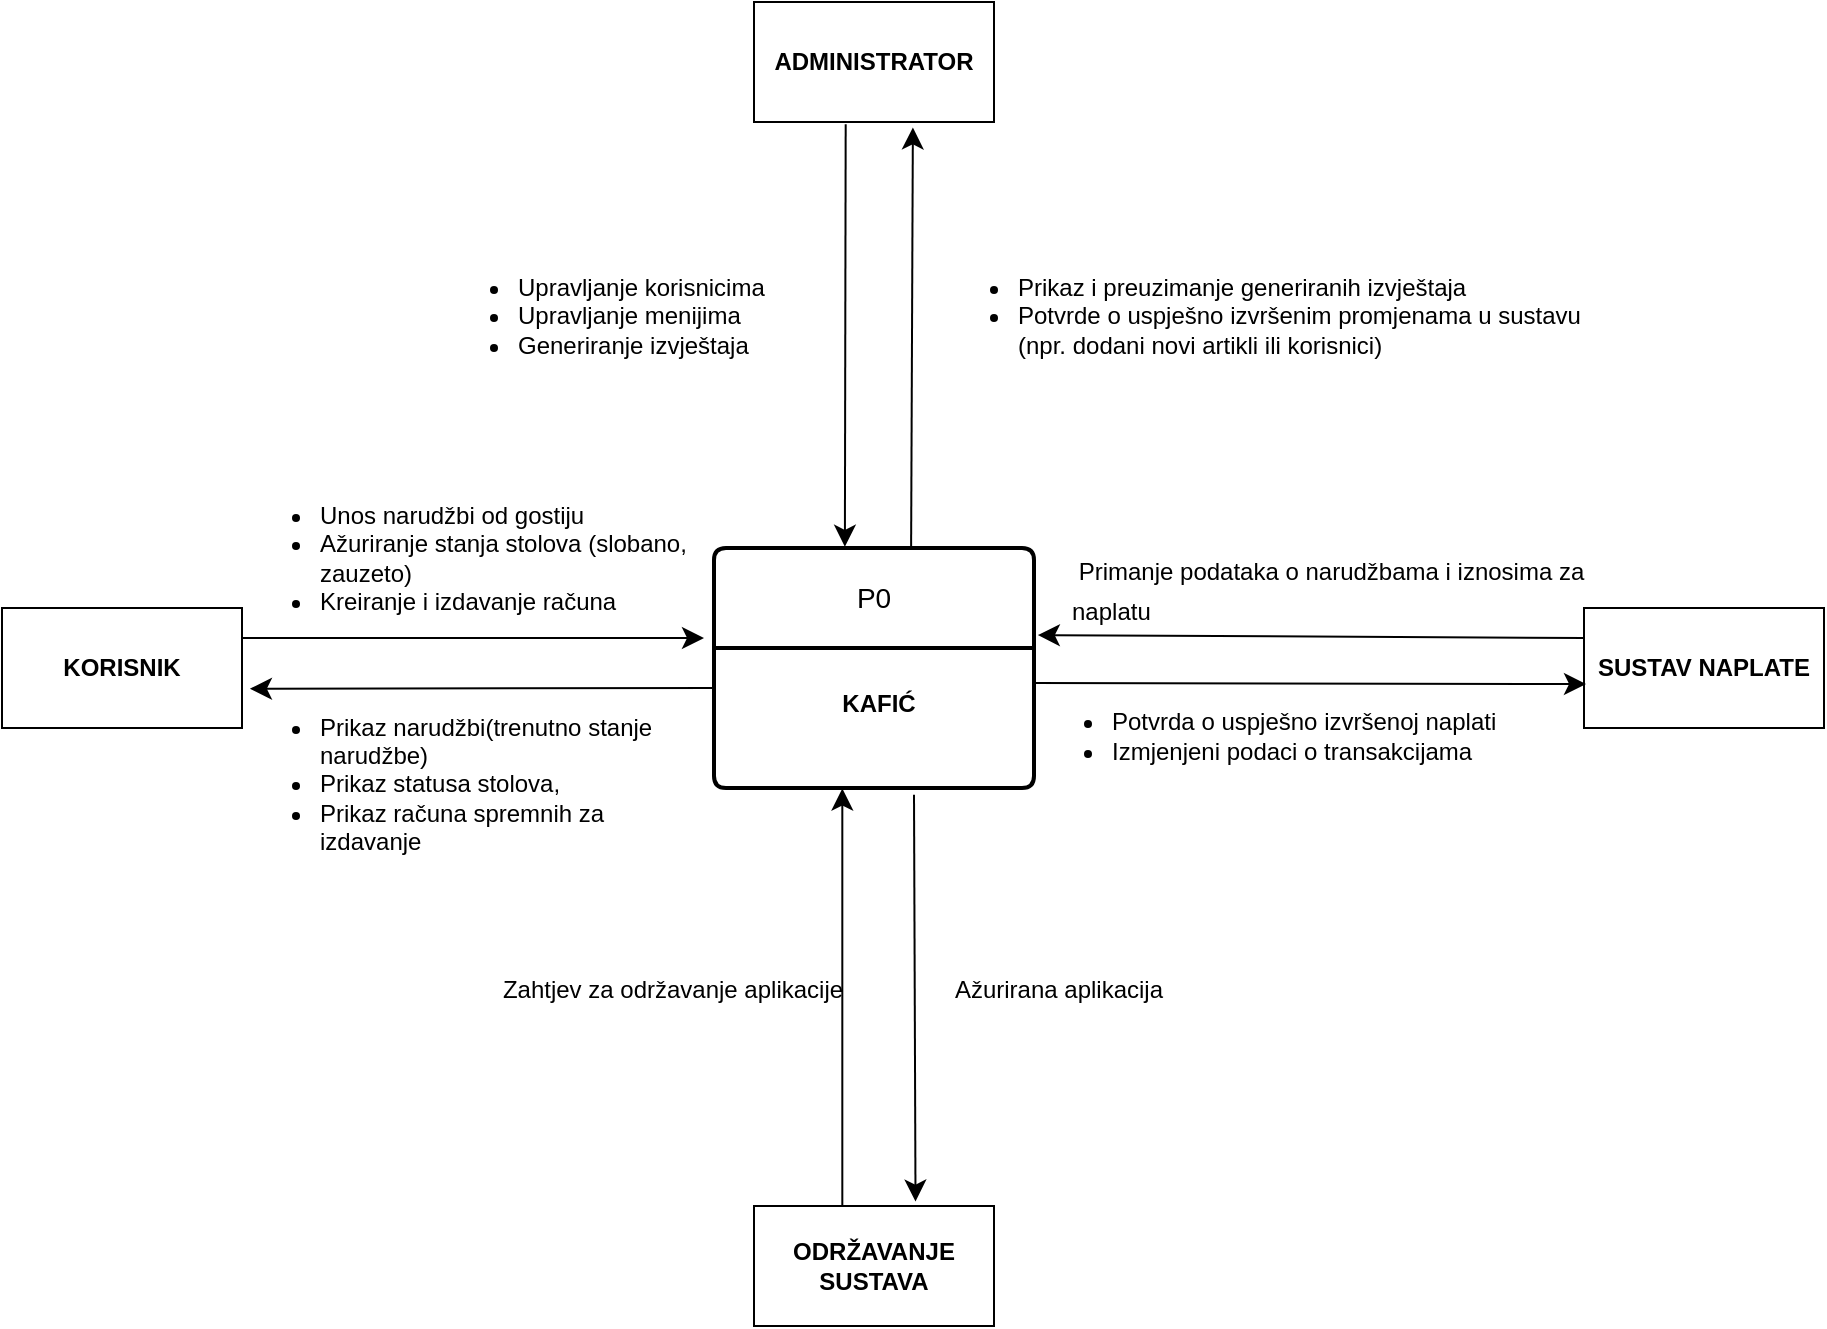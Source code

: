 <mxfile version="24.7.7" pages="2">
  <diagram name="Copy of Page-2" id="Q5-stTP3Ya_nGFJ0BPs8">
    <mxGraphModel dx="1713" dy="1515" grid="0" gridSize="10" guides="1" tooltips="1" connect="1" arrows="1" fold="1" page="0" pageScale="1" pageWidth="827" pageHeight="1169" math="0" shadow="0">
      <root>
        <mxCell id="ILRJBUVe7SrAcvfU9ZJN-0" />
        <mxCell id="ILRJBUVe7SrAcvfU9ZJN-1" parent="ILRJBUVe7SrAcvfU9ZJN-0" />
        <mxCell id="ILRJBUVe7SrAcvfU9ZJN-2" value="&lt;b&gt;KORISNIK&lt;/b&gt;" style="rounded=0;whiteSpace=wrap;html=1;" vertex="1" parent="ILRJBUVe7SrAcvfU9ZJN-1">
          <mxGeometry x="-288" y="-285" width="120" height="60" as="geometry" />
        </mxCell>
        <mxCell id="ILRJBUVe7SrAcvfU9ZJN-3" value="P0" style="swimlane;childLayout=stackLayout;horizontal=1;startSize=50;horizontalStack=0;rounded=1;fontSize=14;fontStyle=0;strokeWidth=2;resizeParent=0;resizeLast=1;shadow=0;dashed=0;align=center;arcSize=4;whiteSpace=wrap;html=1;" vertex="1" parent="ILRJBUVe7SrAcvfU9ZJN-1">
          <mxGeometry x="68" y="-315" width="160" height="120" as="geometry" />
        </mxCell>
        <mxCell id="ILRJBUVe7SrAcvfU9ZJN-4" value="&lt;br&gt;&lt;div&gt;&lt;b&gt;KAFIĆ&lt;/b&gt;&lt;/div&gt;" style="align=center;strokeColor=none;fillColor=none;spacingLeft=4;fontSize=12;verticalAlign=top;resizable=0;rotatable=0;part=1;html=1;" vertex="1" parent="ILRJBUVe7SrAcvfU9ZJN-3">
          <mxGeometry y="50" width="160" height="70" as="geometry" />
        </mxCell>
        <mxCell id="ILRJBUVe7SrAcvfU9ZJN-5" value="&lt;b&gt;ADMINISTRATOR&lt;/b&gt;" style="rounded=0;whiteSpace=wrap;html=1;" vertex="1" parent="ILRJBUVe7SrAcvfU9ZJN-1">
          <mxGeometry x="88" y="-588" width="120" height="60" as="geometry" />
        </mxCell>
        <mxCell id="ILRJBUVe7SrAcvfU9ZJN-6" value="&lt;b&gt;SUSTAV NAPLATE&lt;/b&gt;" style="rounded=0;whiteSpace=wrap;html=1;" vertex="1" parent="ILRJBUVe7SrAcvfU9ZJN-1">
          <mxGeometry x="503" y="-285" width="120" height="60" as="geometry" />
        </mxCell>
        <mxCell id="ILRJBUVe7SrAcvfU9ZJN-7" value="&lt;b&gt;ODRŽAVANJE SUSTAVA&lt;/b&gt;" style="rounded=0;whiteSpace=wrap;html=1;" vertex="1" parent="ILRJBUVe7SrAcvfU9ZJN-1">
          <mxGeometry x="88" y="14" width="120" height="60" as="geometry" />
        </mxCell>
        <mxCell id="ILRJBUVe7SrAcvfU9ZJN-8" value="" style="endArrow=classic;html=1;rounded=0;fontSize=12;startSize=8;endSize=8;curved=1;exitX=1;exitY=0.25;exitDx=0;exitDy=0;" edge="1" parent="ILRJBUVe7SrAcvfU9ZJN-1" source="ILRJBUVe7SrAcvfU9ZJN-2">
          <mxGeometry width="50" height="50" relative="1" as="geometry">
            <mxPoint x="99" y="-240" as="sourcePoint" />
            <mxPoint x="63" y="-270" as="targetPoint" />
          </mxGeometry>
        </mxCell>
        <mxCell id="ILRJBUVe7SrAcvfU9ZJN-9" value="&lt;h5 style=&quot;&quot;&gt;&lt;div style=&quot;font-size: 12px;&quot;&gt;&lt;div&gt;&lt;span style=&quot;font-weight: 400;&quot;&gt;&lt;br&gt;&lt;/span&gt;&lt;/div&gt;&lt;ul&gt;&lt;li&gt;&lt;span style=&quot;font-weight: 400;&quot;&gt;Unos narudžbi od gostiju&lt;/span&gt;&lt;/li&gt;&lt;li style=&quot;&quot;&gt;&lt;span style=&quot;font-weight: 400;&quot;&gt;Ažuriranje stanja stolova (slobano, zauzeto)&lt;/span&gt;&lt;/li&gt;&lt;li style=&quot;&quot;&gt;&lt;span style=&quot;font-weight: 400;&quot;&gt;Kreiranje i izdavanje računa&lt;/span&gt;&lt;/li&gt;&lt;/ul&gt;&lt;/div&gt;&lt;/h5&gt;" style="text;strokeColor=none;fillColor=none;html=1;align=left;verticalAlign=middle;whiteSpace=wrap;rounded=0;fontSize=16;" vertex="1" parent="ILRJBUVe7SrAcvfU9ZJN-1">
          <mxGeometry x="-171" y="-344" width="259" height="42" as="geometry" />
        </mxCell>
        <mxCell id="ILRJBUVe7SrAcvfU9ZJN-10" value="" style="endArrow=classic;html=1;rounded=0;fontSize=12;startSize=8;endSize=8;curved=1;entryX=1.033;entryY=0.673;entryDx=0;entryDy=0;entryPerimeter=0;" edge="1" parent="ILRJBUVe7SrAcvfU9ZJN-1" target="ILRJBUVe7SrAcvfU9ZJN-2">
          <mxGeometry width="50" height="50" relative="1" as="geometry">
            <mxPoint x="68" y="-245" as="sourcePoint" />
            <mxPoint x="-12" y="-252" as="targetPoint" />
          </mxGeometry>
        </mxCell>
        <mxCell id="ILRJBUVe7SrAcvfU9ZJN-11" value="&lt;ul style=&quot;font-size: 12px;&quot;&gt;&lt;li&gt;Prikaz narudžbi(trenutno stanje narudžbe)&lt;/li&gt;&lt;li&gt;Prikaz statusa stolova,&lt;/li&gt;&lt;li&gt;Prikaz računa spremnih za izdavanje&lt;/li&gt;&lt;/ul&gt;" style="text;strokeColor=none;fillColor=none;html=1;align=left;verticalAlign=middle;whiteSpace=wrap;rounded=0;fontSize=10;" vertex="1" parent="ILRJBUVe7SrAcvfU9ZJN-1">
          <mxGeometry x="-171" y="-236" width="213" height="78" as="geometry" />
        </mxCell>
        <mxCell id="ILRJBUVe7SrAcvfU9ZJN-12" value="" style="endArrow=classic;html=1;rounded=0;fontSize=12;startSize=8;endSize=8;curved=1;entryX=0.409;entryY=-0.005;entryDx=0;entryDy=0;entryPerimeter=0;exitX=0.382;exitY=1.019;exitDx=0;exitDy=0;exitPerimeter=0;" edge="1" parent="ILRJBUVe7SrAcvfU9ZJN-1" source="ILRJBUVe7SrAcvfU9ZJN-5" target="ILRJBUVe7SrAcvfU9ZJN-3">
          <mxGeometry width="50" height="50" relative="1" as="geometry">
            <mxPoint x="130" y="-527" as="sourcePoint" />
            <mxPoint x="118" y="-316" as="targetPoint" />
          </mxGeometry>
        </mxCell>
        <mxCell id="ILRJBUVe7SrAcvfU9ZJN-13" value="" style="endArrow=classic;html=1;rounded=0;fontSize=12;startSize=8;endSize=8;curved=1;entryX=0.662;entryY=1.045;entryDx=0;entryDy=0;entryPerimeter=0;exitX=0.616;exitY=-0.007;exitDx=0;exitDy=0;exitPerimeter=0;" edge="1" parent="ILRJBUVe7SrAcvfU9ZJN-1" source="ILRJBUVe7SrAcvfU9ZJN-3" target="ILRJBUVe7SrAcvfU9ZJN-5">
          <mxGeometry width="50" height="50" relative="1" as="geometry">
            <mxPoint x="103" y="-407" as="sourcePoint" />
            <mxPoint x="153" y="-457" as="targetPoint" />
          </mxGeometry>
        </mxCell>
        <mxCell id="ILRJBUVe7SrAcvfU9ZJN-14" value="&lt;ul style=&quot;font-size: 12px;&quot;&gt;&lt;li&gt;&lt;span style=&quot;&quot;&gt;Upravljanje korisnicima&lt;/span&gt;&lt;/li&gt;&lt;li&gt;&lt;span style=&quot;&quot;&gt;Upravljanje menijima&lt;/span&gt;&lt;/li&gt;&lt;li&gt;&lt;span style=&quot;&quot;&gt;Generiranje izvještaja&lt;/span&gt;&lt;/li&gt;&lt;/ul&gt;" style="text;strokeColor=none;fillColor=none;html=1;align=left;verticalAlign=middle;whiteSpace=wrap;rounded=0;fontSize=16;" vertex="1" parent="ILRJBUVe7SrAcvfU9ZJN-1">
          <mxGeometry x="-72" y="-446" width="202" height="30" as="geometry" />
        </mxCell>
        <mxCell id="ILRJBUVe7SrAcvfU9ZJN-15" value="&lt;ul style=&quot;font-size: 12px;&quot;&gt;&lt;li&gt;&lt;font style=&quot;font-size: 12px;&quot;&gt;Prikaz i preuzimanje generiranih izvještaja&lt;/font&gt;&lt;/li&gt;&lt;li&gt;Potvrde o uspješno izvršenim promjenama u sustavu (npr. dodani novi artikli ili korisnici)&lt;/li&gt;&lt;/ul&gt;" style="text;strokeColor=none;fillColor=none;html=1;align=left;verticalAlign=middle;whiteSpace=wrap;rounded=0;fontSize=16;" vertex="1" parent="ILRJBUVe7SrAcvfU9ZJN-1">
          <mxGeometry x="178" y="-446" width="345" height="30" as="geometry" />
        </mxCell>
        <mxCell id="ILRJBUVe7SrAcvfU9ZJN-16" value="" style="endArrow=classic;html=1;rounded=0;fontSize=12;startSize=8;endSize=8;curved=1;exitX=0;exitY=0.25;exitDx=0;exitDy=0;entryX=1.012;entryY=0.363;entryDx=0;entryDy=0;entryPerimeter=0;" edge="1" parent="ILRJBUVe7SrAcvfU9ZJN-1" source="ILRJBUVe7SrAcvfU9ZJN-6" target="ILRJBUVe7SrAcvfU9ZJN-3">
          <mxGeometry width="50" height="50" relative="1" as="geometry">
            <mxPoint x="97" y="-310" as="sourcePoint" />
            <mxPoint x="147" y="-360" as="targetPoint" />
          </mxGeometry>
        </mxCell>
        <mxCell id="ILRJBUVe7SrAcvfU9ZJN-17" value="" style="endArrow=classic;html=1;rounded=0;fontSize=12;startSize=8;endSize=8;curved=1;exitX=1;exitY=0.25;exitDx=0;exitDy=0;" edge="1" parent="ILRJBUVe7SrAcvfU9ZJN-1" source="ILRJBUVe7SrAcvfU9ZJN-4">
          <mxGeometry width="50" height="50" relative="1" as="geometry">
            <mxPoint x="97" y="-310" as="sourcePoint" />
            <mxPoint x="504" y="-247" as="targetPoint" />
          </mxGeometry>
        </mxCell>
        <mxCell id="ILRJBUVe7SrAcvfU9ZJN-18" value="&lt;div&gt;&lt;font style=&quot;font-size: 12px;&quot;&gt;&amp;nbsp;Primanje podataka o narudžbama i iznosima za naplatu&lt;/font&gt;&lt;/div&gt;" style="text;strokeColor=none;fillColor=none;html=1;align=left;verticalAlign=middle;whiteSpace=wrap;rounded=0;fontSize=16;" vertex="1" parent="ILRJBUVe7SrAcvfU9ZJN-1">
          <mxGeometry x="245" y="-310" width="290" height="30" as="geometry" />
        </mxCell>
        <mxCell id="ILRJBUVe7SrAcvfU9ZJN-19" value="&lt;ul style=&quot;font-size: 12px;&quot;&gt;&lt;li&gt;&lt;span style=&quot;&quot;&gt;Potvrda o uspješno izvršenoj naplati&lt;/span&gt;&lt;/li&gt;&lt;li&gt;Izmjenjeni podaci o transakcijama&lt;/li&gt;&lt;/ul&gt;" style="text;strokeColor=none;fillColor=none;html=1;align=left;verticalAlign=middle;whiteSpace=wrap;rounded=0;fontSize=16;" vertex="1" parent="ILRJBUVe7SrAcvfU9ZJN-1">
          <mxGeometry x="225" y="-236" width="251" height="30" as="geometry" />
        </mxCell>
        <mxCell id="ILRJBUVe7SrAcvfU9ZJN-20" value="" style="endArrow=classic;html=1;rounded=0;fontSize=12;startSize=8;endSize=8;curved=1;exitX=0.368;exitY=0.001;exitDx=0;exitDy=0;entryX=0.401;entryY=1.004;entryDx=0;entryDy=0;entryPerimeter=0;exitPerimeter=0;" edge="1" parent="ILRJBUVe7SrAcvfU9ZJN-1" source="ILRJBUVe7SrAcvfU9ZJN-7" target="ILRJBUVe7SrAcvfU9ZJN-4">
          <mxGeometry width="50" height="50" relative="1" as="geometry">
            <mxPoint x="181" y="-95" as="sourcePoint" />
            <mxPoint x="231" y="-145" as="targetPoint" />
          </mxGeometry>
        </mxCell>
        <mxCell id="ILRJBUVe7SrAcvfU9ZJN-21" value="" style="endArrow=classic;html=1;rounded=0;fontSize=12;startSize=8;endSize=8;curved=1;exitX=0.625;exitY=1.048;exitDx=0;exitDy=0;exitPerimeter=0;entryX=0.673;entryY=-0.037;entryDx=0;entryDy=0;entryPerimeter=0;" edge="1" parent="ILRJBUVe7SrAcvfU9ZJN-1" source="ILRJBUVe7SrAcvfU9ZJN-4" target="ILRJBUVe7SrAcvfU9ZJN-7">
          <mxGeometry width="50" height="50" relative="1" as="geometry">
            <mxPoint x="181" y="-95" as="sourcePoint" />
            <mxPoint x="231" y="-145" as="targetPoint" />
          </mxGeometry>
        </mxCell>
        <mxCell id="ILRJBUVe7SrAcvfU9ZJN-22" value="&lt;font style=&quot;font-size: 12px;&quot;&gt;Zahtjev za održavanje aplikacije&lt;/font&gt;" style="text;strokeColor=none;fillColor=none;html=1;align=center;verticalAlign=middle;whiteSpace=wrap;rounded=0;fontSize=16;" vertex="1" parent="ILRJBUVe7SrAcvfU9ZJN-1">
          <mxGeometry x="-69" y="-111" width="233" height="30" as="geometry" />
        </mxCell>
        <mxCell id="ILRJBUVe7SrAcvfU9ZJN-23" value="&lt;font style=&quot;font-size: 12px;&quot;&gt;Ažurirana aplikacija&lt;/font&gt;" style="text;strokeColor=none;fillColor=none;html=1;align=center;verticalAlign=middle;whiteSpace=wrap;rounded=0;fontSize=16;" vertex="1" parent="ILRJBUVe7SrAcvfU9ZJN-1">
          <mxGeometry x="175" y="-111" width="131" height="30" as="geometry" />
        </mxCell>
      </root>
    </mxGraphModel>
  </diagram>
  <diagram id="lL44iEs1VEzuBuNxazOq" name="Page-2">
    <mxGraphModel dx="1713" dy="1515" grid="0" gridSize="10" guides="1" tooltips="1" connect="1" arrows="1" fold="1" page="0" pageScale="1" pageWidth="827" pageHeight="1169" math="0" shadow="0">
      <root>
        <mxCell id="0" />
        <mxCell id="1" parent="0" />
        <mxCell id="xNYbb-Bdjhpt3iasEB9A-1" value="&lt;b&gt;KORISNIK&lt;/b&gt;" style="rounded=0;whiteSpace=wrap;html=1;" vertex="1" parent="1">
          <mxGeometry x="-288" y="-285" width="120" height="60" as="geometry" />
        </mxCell>
        <mxCell id="xNYbb-Bdjhpt3iasEB9A-5" value="P0" style="swimlane;childLayout=stackLayout;horizontal=1;startSize=50;horizontalStack=0;rounded=1;fontSize=14;fontStyle=0;strokeWidth=2;resizeParent=0;resizeLast=1;shadow=0;dashed=0;align=center;arcSize=4;whiteSpace=wrap;html=1;" vertex="1" parent="1">
          <mxGeometry x="68" y="-315" width="160" height="120" as="geometry" />
        </mxCell>
        <mxCell id="xNYbb-Bdjhpt3iasEB9A-6" value="&lt;br&gt;&lt;div&gt;&lt;b&gt;KAFIĆ&lt;/b&gt;&lt;/div&gt;" style="align=center;strokeColor=none;fillColor=none;spacingLeft=4;fontSize=12;verticalAlign=top;resizable=0;rotatable=0;part=1;html=1;" vertex="1" parent="xNYbb-Bdjhpt3iasEB9A-5">
          <mxGeometry y="50" width="160" height="70" as="geometry" />
        </mxCell>
        <mxCell id="xNYbb-Bdjhpt3iasEB9A-10" value="&lt;b&gt;ADMINISTRATOR&lt;/b&gt;" style="rounded=0;whiteSpace=wrap;html=1;" vertex="1" parent="1">
          <mxGeometry x="88" y="-588" width="120" height="60" as="geometry" />
        </mxCell>
        <mxCell id="xNYbb-Bdjhpt3iasEB9A-14" value="&lt;b&gt;SUSTAV NAPLATE&lt;/b&gt;" style="rounded=0;whiteSpace=wrap;html=1;" vertex="1" parent="1">
          <mxGeometry x="503" y="-285" width="120" height="60" as="geometry" />
        </mxCell>
        <mxCell id="xNYbb-Bdjhpt3iasEB9A-15" value="&lt;b&gt;ODRŽAVANJE SUSTAVA&lt;/b&gt;" style="rounded=0;whiteSpace=wrap;html=1;" vertex="1" parent="1">
          <mxGeometry x="88" y="14" width="120" height="60" as="geometry" />
        </mxCell>
        <mxCell id="xNYbb-Bdjhpt3iasEB9A-16" value="" style="endArrow=classic;html=1;rounded=0;fontSize=12;startSize=8;endSize=8;curved=1;exitX=1;exitY=0.25;exitDx=0;exitDy=0;" edge="1" parent="1" source="xNYbb-Bdjhpt3iasEB9A-1">
          <mxGeometry width="50" height="50" relative="1" as="geometry">
            <mxPoint x="99" y="-240" as="sourcePoint" />
            <mxPoint x="63" y="-270" as="targetPoint" />
          </mxGeometry>
        </mxCell>
        <mxCell id="xNYbb-Bdjhpt3iasEB9A-17" value="&lt;h5 style=&quot;&quot;&gt;&lt;div style=&quot;font-size: 12px;&quot;&gt;&lt;div&gt;&lt;span style=&quot;font-weight: 400;&quot;&gt;&lt;br&gt;&lt;/span&gt;&lt;/div&gt;&lt;ul&gt;&lt;li&gt;&lt;span style=&quot;font-weight: 400;&quot;&gt;Unos narudžbi od gostiju&lt;/span&gt;&lt;/li&gt;&lt;li style=&quot;&quot;&gt;&lt;span style=&quot;font-weight: 400;&quot;&gt;Ažuriranje stanja stolova (slobano, zauzeto)&lt;/span&gt;&lt;/li&gt;&lt;li style=&quot;&quot;&gt;&lt;span style=&quot;font-weight: 400;&quot;&gt;Kreiranje i izdavanje računa&lt;/span&gt;&lt;/li&gt;&lt;/ul&gt;&lt;/div&gt;&lt;/h5&gt;" style="text;strokeColor=none;fillColor=none;html=1;align=left;verticalAlign=middle;whiteSpace=wrap;rounded=0;fontSize=16;" vertex="1" parent="1">
          <mxGeometry x="-171" y="-344" width="259" height="42" as="geometry" />
        </mxCell>
        <mxCell id="xNYbb-Bdjhpt3iasEB9A-18" value="" style="endArrow=classic;html=1;rounded=0;fontSize=12;startSize=8;endSize=8;curved=1;entryX=1.033;entryY=0.673;entryDx=0;entryDy=0;entryPerimeter=0;" edge="1" parent="1" target="xNYbb-Bdjhpt3iasEB9A-1">
          <mxGeometry width="50" height="50" relative="1" as="geometry">
            <mxPoint x="68" y="-245" as="sourcePoint" />
            <mxPoint x="-12" y="-252" as="targetPoint" />
          </mxGeometry>
        </mxCell>
        <mxCell id="xNYbb-Bdjhpt3iasEB9A-19" value="&lt;ul style=&quot;font-size: 12px;&quot;&gt;&lt;li&gt;Prikaz narudžbi(trenutno stanje narudžbe)&lt;/li&gt;&lt;li&gt;Prikaz statusa stolova,&lt;/li&gt;&lt;li&gt;Prikaz računa spremnih za izdavanje&lt;/li&gt;&lt;/ul&gt;" style="text;strokeColor=none;fillColor=none;html=1;align=left;verticalAlign=middle;whiteSpace=wrap;rounded=0;fontSize=10;" vertex="1" parent="1">
          <mxGeometry x="-171" y="-236" width="213" height="78" as="geometry" />
        </mxCell>
        <mxCell id="xNYbb-Bdjhpt3iasEB9A-20" value="" style="endArrow=classic;html=1;rounded=0;fontSize=12;startSize=8;endSize=8;curved=1;entryX=0.409;entryY=-0.005;entryDx=0;entryDy=0;entryPerimeter=0;exitX=0.382;exitY=1.019;exitDx=0;exitDy=0;exitPerimeter=0;" edge="1" parent="1" source="xNYbb-Bdjhpt3iasEB9A-10" target="xNYbb-Bdjhpt3iasEB9A-5">
          <mxGeometry width="50" height="50" relative="1" as="geometry">
            <mxPoint x="130" y="-527" as="sourcePoint" />
            <mxPoint x="118" y="-316" as="targetPoint" />
          </mxGeometry>
        </mxCell>
        <mxCell id="xNYbb-Bdjhpt3iasEB9A-22" value="" style="endArrow=classic;html=1;rounded=0;fontSize=12;startSize=8;endSize=8;curved=1;entryX=0.662;entryY=1.045;entryDx=0;entryDy=0;entryPerimeter=0;exitX=0.616;exitY=-0.007;exitDx=0;exitDy=0;exitPerimeter=0;" edge="1" parent="1" source="xNYbb-Bdjhpt3iasEB9A-5" target="xNYbb-Bdjhpt3iasEB9A-10">
          <mxGeometry width="50" height="50" relative="1" as="geometry">
            <mxPoint x="103" y="-407" as="sourcePoint" />
            <mxPoint x="153" y="-457" as="targetPoint" />
          </mxGeometry>
        </mxCell>
        <mxCell id="xNYbb-Bdjhpt3iasEB9A-24" value="&lt;ul style=&quot;font-size: 12px;&quot;&gt;&lt;li&gt;&lt;span style=&quot;&quot;&gt;Upravljanje korisnicima&lt;/span&gt;&lt;/li&gt;&lt;li&gt;&lt;span style=&quot;&quot;&gt;Upravljanje menijima&lt;/span&gt;&lt;/li&gt;&lt;li&gt;&lt;span style=&quot;&quot;&gt;Generiranje izvještaja&lt;/span&gt;&lt;/li&gt;&lt;/ul&gt;" style="text;strokeColor=none;fillColor=none;html=1;align=left;verticalAlign=middle;whiteSpace=wrap;rounded=0;fontSize=16;" vertex="1" parent="1">
          <mxGeometry x="-72" y="-446" width="202" height="30" as="geometry" />
        </mxCell>
        <mxCell id="xNYbb-Bdjhpt3iasEB9A-25" value="&lt;ul style=&quot;font-size: 12px;&quot;&gt;&lt;li&gt;&lt;font style=&quot;font-size: 12px;&quot;&gt;Prikaz i preuzimanje generiranih izvještaja&lt;/font&gt;&lt;/li&gt;&lt;li&gt;Potvrde o uspješno izvršenim promjenama u sustavu (npr. dodani novi artikli ili korisnici)&lt;/li&gt;&lt;/ul&gt;" style="text;strokeColor=none;fillColor=none;html=1;align=left;verticalAlign=middle;whiteSpace=wrap;rounded=0;fontSize=16;" vertex="1" parent="1">
          <mxGeometry x="178" y="-446" width="345" height="30" as="geometry" />
        </mxCell>
        <mxCell id="xNYbb-Bdjhpt3iasEB9A-26" value="" style="endArrow=classic;html=1;rounded=0;fontSize=12;startSize=8;endSize=8;curved=1;exitX=0;exitY=0.25;exitDx=0;exitDy=0;entryX=1.012;entryY=0.363;entryDx=0;entryDy=0;entryPerimeter=0;" edge="1" parent="1" source="xNYbb-Bdjhpt3iasEB9A-14" target="xNYbb-Bdjhpt3iasEB9A-5">
          <mxGeometry width="50" height="50" relative="1" as="geometry">
            <mxPoint x="97" y="-310" as="sourcePoint" />
            <mxPoint x="147" y="-360" as="targetPoint" />
          </mxGeometry>
        </mxCell>
        <mxCell id="xNYbb-Bdjhpt3iasEB9A-27" value="" style="endArrow=classic;html=1;rounded=0;fontSize=12;startSize=8;endSize=8;curved=1;exitX=1;exitY=0.25;exitDx=0;exitDy=0;" edge="1" parent="1" source="xNYbb-Bdjhpt3iasEB9A-6">
          <mxGeometry width="50" height="50" relative="1" as="geometry">
            <mxPoint x="97" y="-310" as="sourcePoint" />
            <mxPoint x="504" y="-247" as="targetPoint" />
          </mxGeometry>
        </mxCell>
        <mxCell id="xNYbb-Bdjhpt3iasEB9A-28" value="&lt;div&gt;&lt;font style=&quot;font-size: 12px;&quot;&gt;&amp;nbsp;Primanje podataka o narudžbama i iznosima za naplatu&lt;/font&gt;&lt;/div&gt;" style="text;strokeColor=none;fillColor=none;html=1;align=left;verticalAlign=middle;whiteSpace=wrap;rounded=0;fontSize=16;" vertex="1" parent="1">
          <mxGeometry x="245" y="-310" width="290" height="30" as="geometry" />
        </mxCell>
        <mxCell id="xNYbb-Bdjhpt3iasEB9A-29" value="&lt;ul style=&quot;font-size: 12px;&quot;&gt;&lt;li&gt;&lt;span style=&quot;&quot;&gt;Potvrda o uspješno izvršenoj naplati&lt;/span&gt;&lt;/li&gt;&lt;li&gt;Izmjenjeni podaci o transakcijama&lt;/li&gt;&lt;/ul&gt;" style="text;strokeColor=none;fillColor=none;html=1;align=left;verticalAlign=middle;whiteSpace=wrap;rounded=0;fontSize=16;" vertex="1" parent="1">
          <mxGeometry x="225" y="-236" width="251" height="30" as="geometry" />
        </mxCell>
        <mxCell id="xNYbb-Bdjhpt3iasEB9A-30" value="" style="endArrow=classic;html=1;rounded=0;fontSize=12;startSize=8;endSize=8;curved=1;exitX=0.368;exitY=0.001;exitDx=0;exitDy=0;entryX=0.401;entryY=1.004;entryDx=0;entryDy=0;entryPerimeter=0;exitPerimeter=0;" edge="1" parent="1" source="xNYbb-Bdjhpt3iasEB9A-15" target="xNYbb-Bdjhpt3iasEB9A-6">
          <mxGeometry width="50" height="50" relative="1" as="geometry">
            <mxPoint x="181" y="-95" as="sourcePoint" />
            <mxPoint x="231" y="-145" as="targetPoint" />
          </mxGeometry>
        </mxCell>
        <mxCell id="xNYbb-Bdjhpt3iasEB9A-31" value="" style="endArrow=classic;html=1;rounded=0;fontSize=12;startSize=8;endSize=8;curved=1;exitX=0.625;exitY=1.048;exitDx=0;exitDy=0;exitPerimeter=0;entryX=0.673;entryY=-0.037;entryDx=0;entryDy=0;entryPerimeter=0;" edge="1" parent="1" source="xNYbb-Bdjhpt3iasEB9A-6" target="xNYbb-Bdjhpt3iasEB9A-15">
          <mxGeometry width="50" height="50" relative="1" as="geometry">
            <mxPoint x="181" y="-95" as="sourcePoint" />
            <mxPoint x="231" y="-145" as="targetPoint" />
          </mxGeometry>
        </mxCell>
        <mxCell id="xNYbb-Bdjhpt3iasEB9A-32" value="&lt;font style=&quot;font-size: 12px;&quot;&gt;Zahtjev za održavanje aplikacije&lt;/font&gt;" style="text;strokeColor=none;fillColor=none;html=1;align=center;verticalAlign=middle;whiteSpace=wrap;rounded=0;fontSize=16;" vertex="1" parent="1">
          <mxGeometry x="-69" y="-111" width="233" height="30" as="geometry" />
        </mxCell>
        <mxCell id="xNYbb-Bdjhpt3iasEB9A-33" value="&lt;font style=&quot;font-size: 12px;&quot;&gt;Ažurirana aplikacija&lt;/font&gt;" style="text;strokeColor=none;fillColor=none;html=1;align=center;verticalAlign=middle;whiteSpace=wrap;rounded=0;fontSize=16;" vertex="1" parent="1">
          <mxGeometry x="175" y="-111" width="131" height="30" as="geometry" />
        </mxCell>
      </root>
    </mxGraphModel>
  </diagram>
</mxfile>
